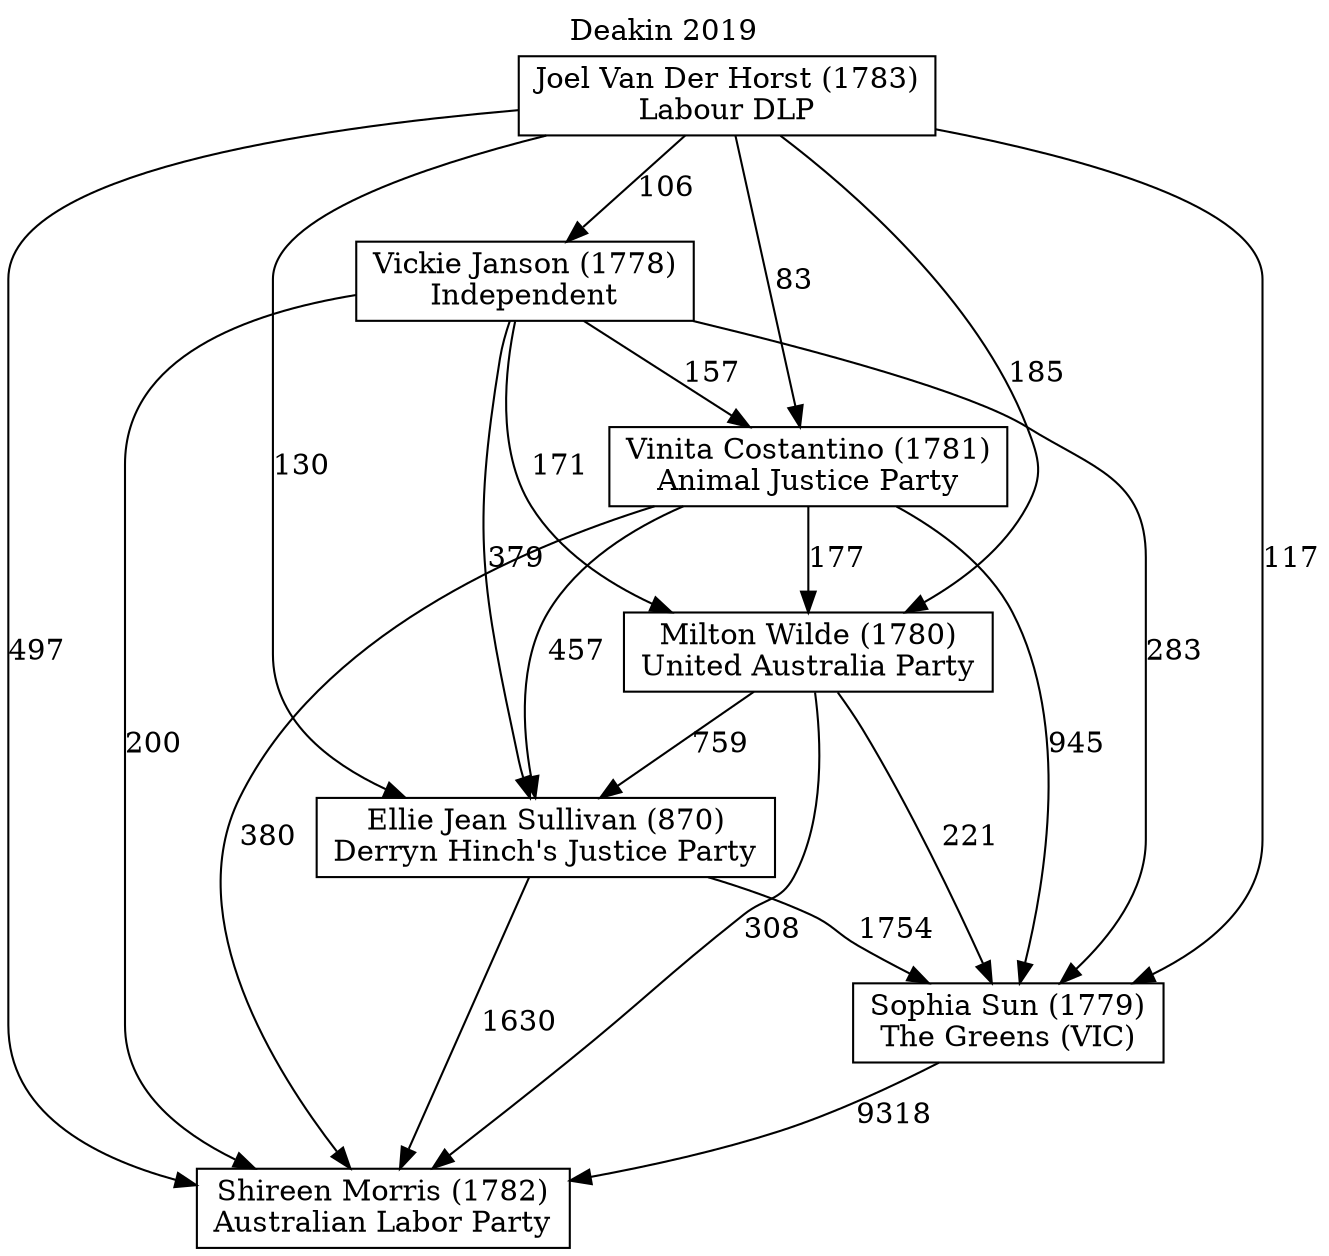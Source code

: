 // House preference flow
digraph "Shireen Morris (1782)_Deakin_2019" {
	graph [label="Deakin 2019" labelloc=t mclimit=10]
	node [shape=box]
	"Ellie Jean Sullivan (870)" [label="Ellie Jean Sullivan (870)
Derryn Hinch's Justice Party"]
	"Joel Van Der Horst (1783)" [label="Joel Van Der Horst (1783)
Labour DLP"]
	"Milton Wilde (1780)" [label="Milton Wilde (1780)
United Australia Party"]
	"Shireen Morris (1782)" [label="Shireen Morris (1782)
Australian Labor Party"]
	"Sophia Sun (1779)" [label="Sophia Sun (1779)
The Greens (VIC)"]
	"Vickie Janson (1778)" [label="Vickie Janson (1778)
Independent"]
	"Vinita Costantino (1781)" [label="Vinita Costantino (1781)
Animal Justice Party"]
	"Ellie Jean Sullivan (870)" -> "Shireen Morris (1782)" [label=1630]
	"Ellie Jean Sullivan (870)" -> "Sophia Sun (1779)" [label=1754]
	"Joel Van Der Horst (1783)" -> "Ellie Jean Sullivan (870)" [label=130]
	"Joel Van Der Horst (1783)" -> "Milton Wilde (1780)" [label=185]
	"Joel Van Der Horst (1783)" -> "Shireen Morris (1782)" [label=497]
	"Joel Van Der Horst (1783)" -> "Sophia Sun (1779)" [label=117]
	"Joel Van Der Horst (1783)" -> "Vickie Janson (1778)" [label=106]
	"Joel Van Der Horst (1783)" -> "Vinita Costantino (1781)" [label=83]
	"Milton Wilde (1780)" -> "Ellie Jean Sullivan (870)" [label=759]
	"Milton Wilde (1780)" -> "Shireen Morris (1782)" [label=308]
	"Milton Wilde (1780)" -> "Sophia Sun (1779)" [label=221]
	"Sophia Sun (1779)" -> "Shireen Morris (1782)" [label=9318]
	"Vickie Janson (1778)" -> "Ellie Jean Sullivan (870)" [label=379]
	"Vickie Janson (1778)" -> "Milton Wilde (1780)" [label=171]
	"Vickie Janson (1778)" -> "Shireen Morris (1782)" [label=200]
	"Vickie Janson (1778)" -> "Sophia Sun (1779)" [label=283]
	"Vickie Janson (1778)" -> "Vinita Costantino (1781)" [label=157]
	"Vinita Costantino (1781)" -> "Ellie Jean Sullivan (870)" [label=457]
	"Vinita Costantino (1781)" -> "Milton Wilde (1780)" [label=177]
	"Vinita Costantino (1781)" -> "Shireen Morris (1782)" [label=380]
	"Vinita Costantino (1781)" -> "Sophia Sun (1779)" [label=945]
}
